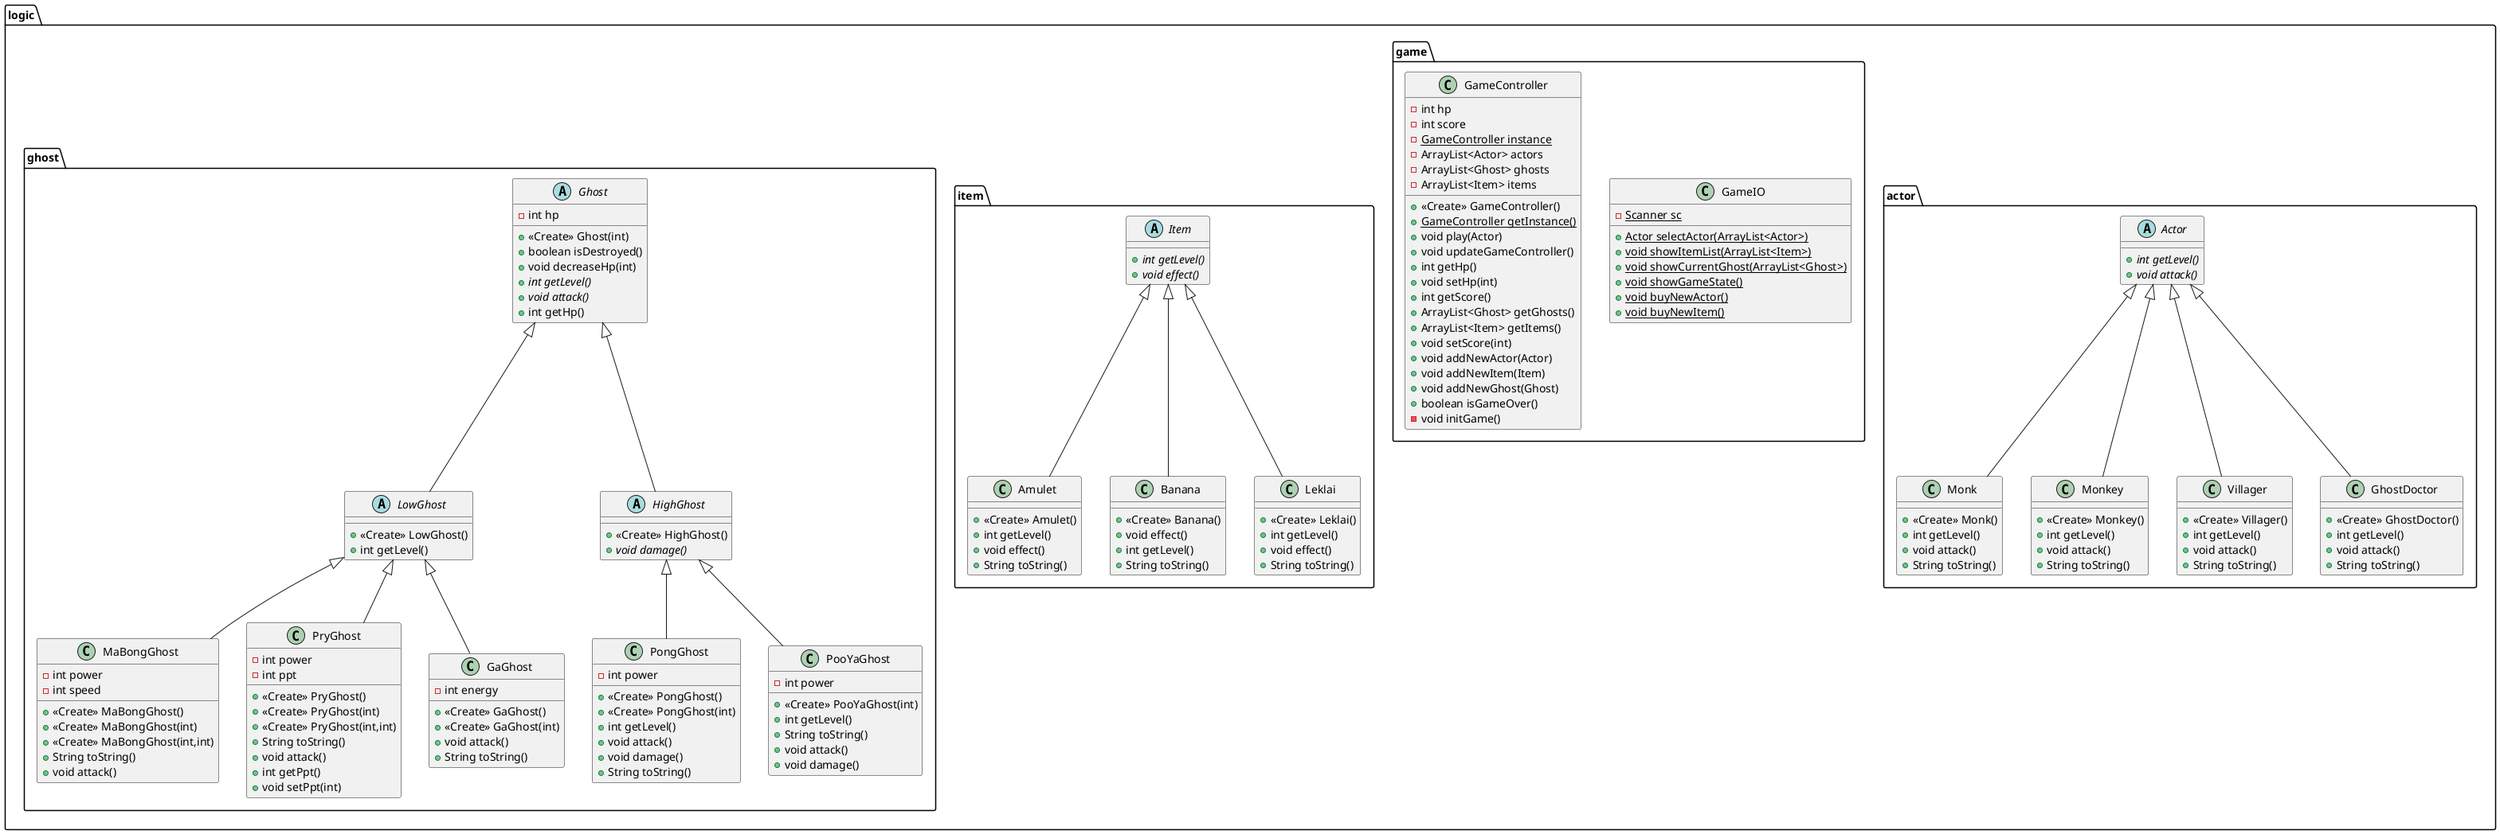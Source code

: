 @startuml
abstract class logic.actor.Actor {
+ {abstract}int getLevel()
+ {abstract}void attack()
}
class logic.game.GameIO {
- {static} Scanner sc
+ {static} Actor selectActor(ArrayList<Actor>)
+ {static} void showItemList(ArrayList<Item>)
+ {static} void showCurrentGhost(ArrayList<Ghost>)
+ {static} void showGameState()
+ {static} void buyNewActor()
+ {static} void buyNewItem()
}
class logic.game.GameController {
- int hp
- int score
- {static} GameController instance
- ArrayList<Actor> actors
- ArrayList<Ghost> ghosts
- ArrayList<Item> items
+ <<Create>> GameController()
+ {static} GameController getInstance()
+ void play(Actor)
+ void updateGameController()
+ int getHp()
+ void setHp(int)
+ int getScore()
+ ArrayList<Ghost> getGhosts()
+ ArrayList<Item> getItems()
+ void setScore(int)
+ void addNewActor(Actor)
+ void addNewItem(Item)
+ void addNewGhost(Ghost)
+ boolean isGameOver()
- void initGame()
}
class logic.item.Amulet {
+ <<Create>> Amulet()
+ int getLevel()
+ void effect()
+ String toString()
}
abstract class logic.ghost.LowGhost {
+ <<Create>> LowGhost()
+ int getLevel()
}
class logic.item.Banana {
+ <<Create>> Banana()
+ void effect()
+ int getLevel()
+ String toString()
}
class logic.actor.Monk {
+ <<Create>> Monk()
+ int getLevel()
+ void attack()
+ String toString()
}
abstract class logic.ghost.HighGhost {
+ <<Create>> HighGhost()
+ {abstract}void damage()
}
class logic.ghost.MaBongGhost {
- int power
- int speed
+ <<Create>> MaBongGhost()
+ <<Create>> MaBongGhost(int)
+ <<Create>> MaBongGhost(int,int)
+ String toString()
+ void attack()
}
class logic.ghost.PongGhost {
- int power
+ <<Create>> PongGhost()
+ <<Create>> PongGhost(int)
+ int getLevel()
+ void attack()
+ void damage()
+ String toString()
}
class logic.ghost.PooYaGhost {
- int power
+ <<Create>> PooYaGhost(int)
+ int getLevel()
+ String toString()
+ void attack()
+ void damage()
}
abstract class logic.ghost.Ghost {
- int hp
+ <<Create>> Ghost(int)
+ boolean isDestroyed()
+ void decreaseHp(int)
+ {abstract}int getLevel()
+ {abstract}void attack()
+ int getHp()
}
class logic.item.Leklai {
+ <<Create>> Leklai()
+ int getLevel()
+ void effect()
+ String toString()
}
class logic.ghost.PryGhost {
- int power
- int ppt
+ <<Create>> PryGhost()
+ <<Create>> PryGhost(int)
+ <<Create>> PryGhost(int,int)
+ String toString()
+ void attack()
+ int getPpt()
+ void setPpt(int)
}
class logic.actor.Monkey {
+ <<Create>> Monkey()
+ int getLevel()
+ void attack()
+ String toString()
}
class logic.actor.Villager {
+ <<Create>> Villager()
+ int getLevel()
+ void attack()
+ String toString()
}
class logic.actor.GhostDoctor {
+ <<Create>> GhostDoctor()
+ int getLevel()
+ void attack()
+ String toString()
}
abstract class logic.item.Item {
+ {abstract}int getLevel()
+ {abstract}void effect()
}
class logic.ghost.GaGhost {
- int energy
+ <<Create>> GaGhost()
+ <<Create>> GaGhost(int)
+ void attack()
+ String toString()
}


logic.item.Item <|-- logic.item.Amulet
logic.ghost.Ghost <|-- logic.ghost.LowGhost
logic.item.Item <|-- logic.item.Banana
logic.actor.Actor <|-- logic.actor.Monk
logic.ghost.Ghost <|-- logic.ghost.HighGhost
logic.ghost.LowGhost <|-- logic.ghost.MaBongGhost
logic.ghost.HighGhost <|-- logic.ghost.PongGhost
logic.ghost.HighGhost <|-- logic.ghost.PooYaGhost
logic.item.Item <|-- logic.item.Leklai
logic.ghost.LowGhost <|-- logic.ghost.PryGhost
logic.actor.Actor <|-- logic.actor.Monkey
logic.actor.Actor <|-- logic.actor.Villager
logic.actor.Actor <|-- logic.actor.GhostDoctor
logic.ghost.LowGhost <|-- logic.ghost.GaGhost
@enduml